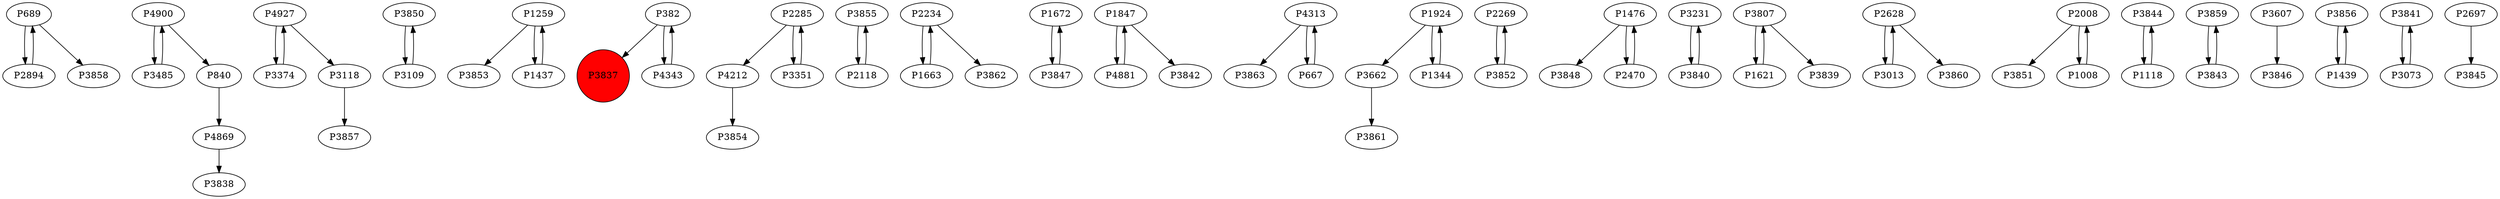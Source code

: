 digraph {
	P689 -> P2894
	P689 -> P3858
	P4869 -> P3838
	P4927 -> P3374
	P3485 -> P4900
	P3850 -> P3109
	P1259 -> P3853
	P382 -> P3837
	P2285 -> P4212
	P3855 -> P2118
	P4343 -> P382
	P2234 -> P1663
	P2894 -> P689
	P1672 -> P3847
	P1847 -> P4881
	P4313 -> P3863
	P1924 -> P3662
	P2269 -> P3852
	P1476 -> P3848
	P2118 -> P3855
	P3231 -> P3840
	P667 -> P4313
	P3807 -> P1621
	P2628 -> P3013
	P4900 -> P840
	P3840 -> P3231
	P1924 -> P1344
	P1663 -> P2234
	P1847 -> P3842
	P1476 -> P2470
	P1437 -> P1259
	P2008 -> P3851
	P2234 -> P3862
	P4212 -> P3854
	P2628 -> P3860
	P4881 -> P1847
	P1259 -> P1437
	P3844 -> P1118
	P1008 -> P2008
	P3013 -> P2628
	P1621 -> P3807
	P2285 -> P3351
	P382 -> P4343
	P4313 -> P667
	P3859 -> P3843
	P3607 -> P3846
	P3856 -> P1439
	P1344 -> P1924
	P3843 -> P3859
	P4927 -> P3118
	P1439 -> P3856
	P3847 -> P1672
	P3662 -> P3861
	P3852 -> P2269
	P3841 -> P3073
	P840 -> P4869
	P3073 -> P3841
	P4900 -> P3485
	P2470 -> P1476
	P3109 -> P3850
	P3374 -> P4927
	P2697 -> P3845
	P3351 -> P2285
	P1118 -> P3844
	P3807 -> P3839
	P3118 -> P3857
	P2008 -> P1008
	P3837 [shape=circle]
	P3837 [style=filled]
	P3837 [fillcolor=red]
}